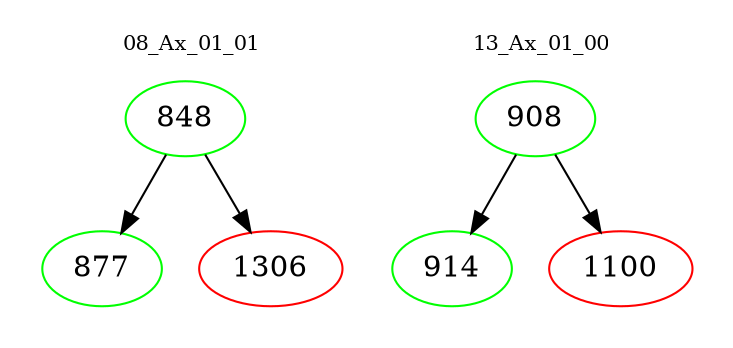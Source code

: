 digraph{
subgraph cluster_0 {
color = white
label = "08_Ax_01_01";
fontsize=10;
T0_848 [label="848", color="green"]
T0_848 -> T0_877 [color="black"]
T0_877 [label="877", color="green"]
T0_848 -> T0_1306 [color="black"]
T0_1306 [label="1306", color="red"]
}
subgraph cluster_1 {
color = white
label = "13_Ax_01_00";
fontsize=10;
T1_908 [label="908", color="green"]
T1_908 -> T1_914 [color="black"]
T1_914 [label="914", color="green"]
T1_908 -> T1_1100 [color="black"]
T1_1100 [label="1100", color="red"]
}
}
